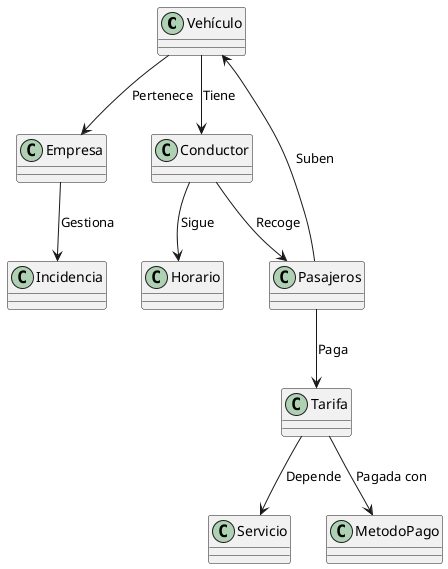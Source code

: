@startuml
class Vehículo
class Conductor
class Horario
class Empresa
class Incidencia
class Tarifa
class Servicio
class MetodoPago

Vehículo --> Conductor : Tiene
Vehículo --> Empresa : Pertenece
Empresa --> Incidencia : Gestiona
Conductor --> Horario : Sigue
Conductor --> Pasajeros : Recoge
Pasajeros --> Tarifa : Paga
Tarifa --> Servicio : Depende
Tarifa --> MetodoPago : Pagada con
Pasajeros --> Vehículo : Suben
@enduml